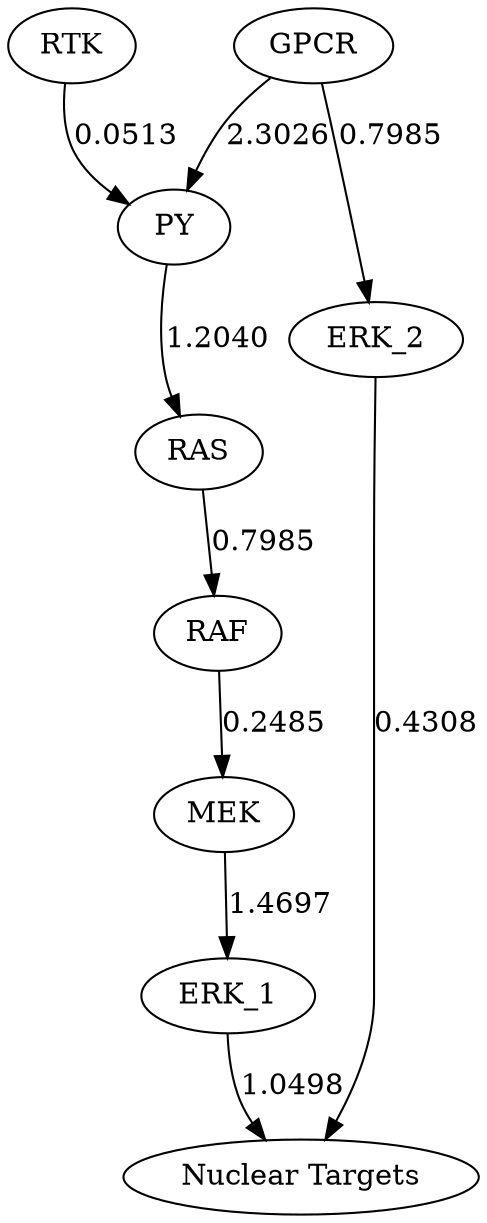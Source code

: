 digraph G {
	node0->node8 [label = <0.0513>];
	node6->node8 [label = <2.3026>];
	node8->node1 [label = <1.2040>];
	node1->node2 [label = <0.7985>];
	node2->node3 [label = <0.2485>];
	node3->node4 [label = <1.4697>];
	node4->node5 [label = <1.0498>];
	node6->node7 [label = <0.7985>];
	node7->node5 [label = <0.4308>];
	node0 [label = <RTK>];
	node1 [label = <RAS>];
	node2 [label = <RAF>];
	node3 [label = <MEK>];
	node4 [label = <ERK_1>];
	node5 [label = <Nuclear Targets>];
	node6 [label = <GPCR>];
	node7 [label = <ERK_2>];
	node8 [label = <PY>];
}
